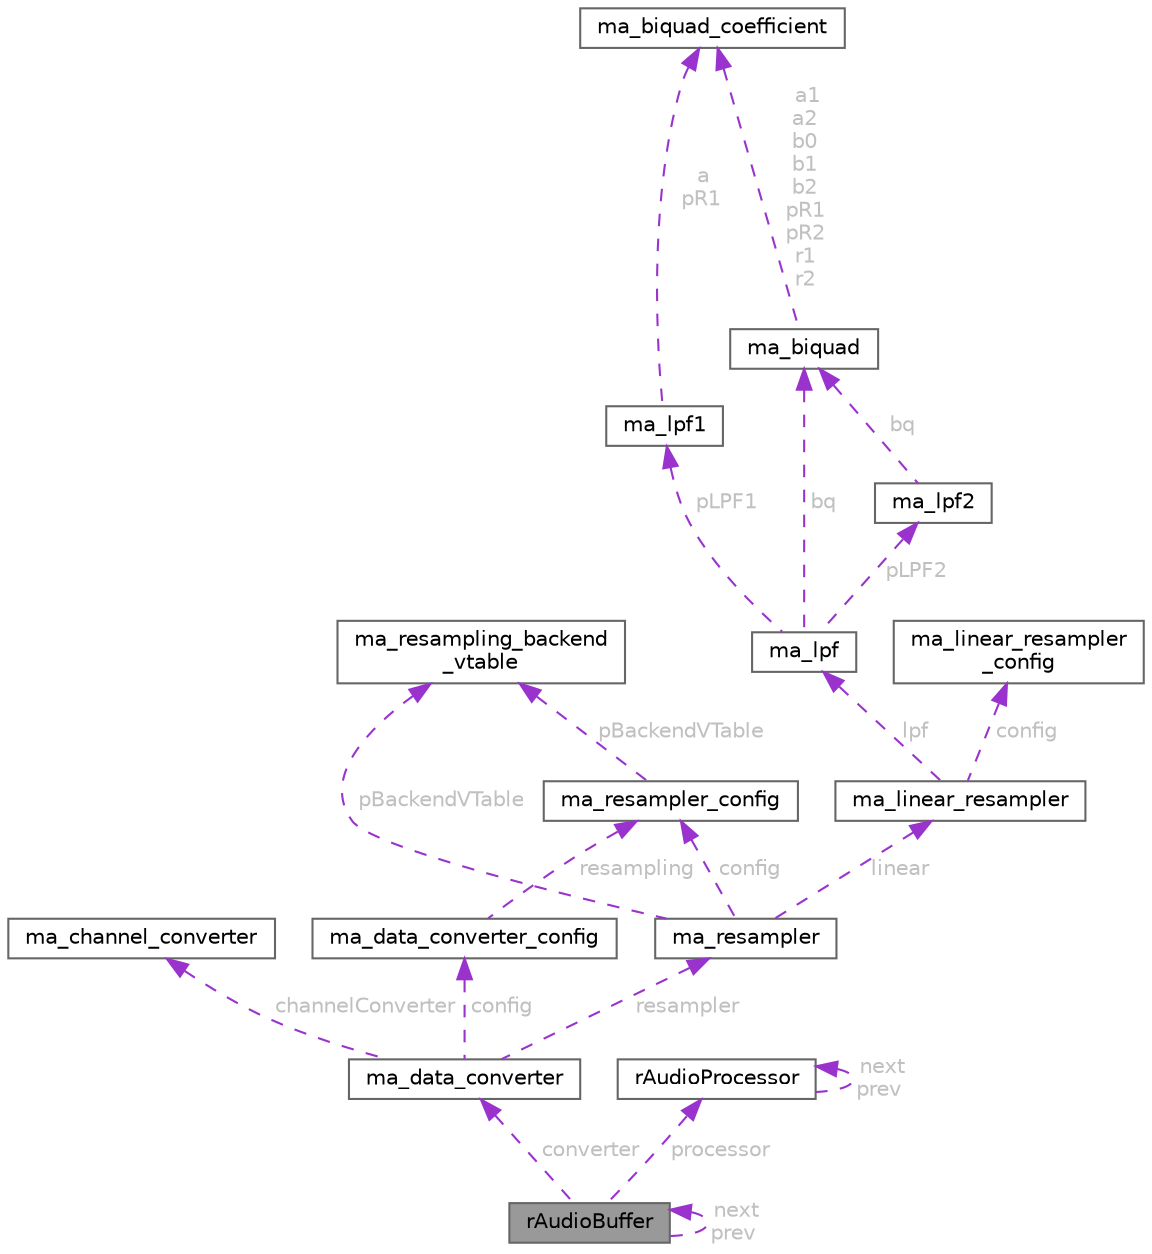 digraph "rAudioBuffer"
{
 // LATEX_PDF_SIZE
  bgcolor="transparent";
  edge [fontname=Helvetica,fontsize=10,labelfontname=Helvetica,labelfontsize=10];
  node [fontname=Helvetica,fontsize=10,shape=box,height=0.2,width=0.4];
  Node1 [id="Node000001",label="rAudioBuffer",height=0.2,width=0.4,color="gray40", fillcolor="grey60", style="filled", fontcolor="black",tooltip=" "];
  Node2 -> Node1 [id="edge41_Node000001_Node000002",dir="back",color="darkorchid3",style="dashed",tooltip=" ",label=" converter",fontcolor="grey" ];
  Node2 [id="Node000002",label="ma_data_converter",height=0.2,width=0.4,color="gray40", fillcolor="white", style="filled",URL="$structma__data__converter.html",tooltip=" "];
  Node3 -> Node2 [id="edge42_Node000002_Node000003",dir="back",color="darkorchid3",style="dashed",tooltip=" ",label=" channelConverter",fontcolor="grey" ];
  Node3 [id="Node000003",label="ma_channel_converter",height=0.2,width=0.4,color="gray40", fillcolor="white", style="filled",URL="$structma__channel__converter.html",tooltip=" "];
  Node4 -> Node2 [id="edge43_Node000002_Node000004",dir="back",color="darkorchid3",style="dashed",tooltip=" ",label=" resampler",fontcolor="grey" ];
  Node4 [id="Node000004",label="ma_resampler",height=0.2,width=0.4,color="gray40", fillcolor="white", style="filled",URL="$structma__resampler.html",tooltip=" "];
  Node5 -> Node4 [id="edge44_Node000004_Node000005",dir="back",color="darkorchid3",style="dashed",tooltip=" ",label=" pBackendVTable",fontcolor="grey" ];
  Node5 [id="Node000005",label="ma_resampling_backend\l_vtable",height=0.2,width=0.4,color="gray40", fillcolor="white", style="filled",URL="$structma__resampling__backend__vtable.html",tooltip=" "];
  Node6 -> Node4 [id="edge45_Node000004_Node000006",dir="back",color="darkorchid3",style="dashed",tooltip=" ",label=" linear",fontcolor="grey" ];
  Node6 [id="Node000006",label="ma_linear_resampler",height=0.2,width=0.4,color="gray40", fillcolor="white", style="filled",URL="$structma__linear__resampler.html",tooltip=" "];
  Node7 -> Node6 [id="edge46_Node000006_Node000007",dir="back",color="darkorchid3",style="dashed",tooltip=" ",label=" config",fontcolor="grey" ];
  Node7 [id="Node000007",label="ma_linear_resampler\l_config",height=0.2,width=0.4,color="gray40", fillcolor="white", style="filled",URL="$structma__linear__resampler__config.html",tooltip=" "];
  Node8 -> Node6 [id="edge47_Node000006_Node000008",dir="back",color="darkorchid3",style="dashed",tooltip=" ",label=" lpf",fontcolor="grey" ];
  Node8 [id="Node000008",label="ma_lpf",height=0.2,width=0.4,color="gray40", fillcolor="white", style="filled",URL="$structma__lpf.html",tooltip=" "];
  Node9 -> Node8 [id="edge48_Node000008_Node000009",dir="back",color="darkorchid3",style="dashed",tooltip=" ",label=" pLPF1",fontcolor="grey" ];
  Node9 [id="Node000009",label="ma_lpf1",height=0.2,width=0.4,color="gray40", fillcolor="white", style="filled",URL="$structma__lpf1.html",tooltip=" "];
  Node10 -> Node9 [id="edge49_Node000009_Node000010",dir="back",color="darkorchid3",style="dashed",tooltip=" ",label=" a\npR1",fontcolor="grey" ];
  Node10 [id="Node000010",label="ma_biquad_coefficient",height=0.2,width=0.4,color="gray40", fillcolor="white", style="filled",URL="$unionma__biquad__coefficient.html",tooltip=" "];
  Node11 -> Node8 [id="edge50_Node000008_Node000011",dir="back",color="darkorchid3",style="dashed",tooltip=" ",label=" pLPF2",fontcolor="grey" ];
  Node11 [id="Node000011",label="ma_lpf2",height=0.2,width=0.4,color="gray40", fillcolor="white", style="filled",URL="$structma__lpf2.html",tooltip=" "];
  Node12 -> Node11 [id="edge51_Node000011_Node000012",dir="back",color="darkorchid3",style="dashed",tooltip=" ",label=" bq",fontcolor="grey" ];
  Node12 [id="Node000012",label="ma_biquad",height=0.2,width=0.4,color="gray40", fillcolor="white", style="filled",URL="$structma__biquad.html",tooltip=" "];
  Node10 -> Node12 [id="edge52_Node000012_Node000010",dir="back",color="darkorchid3",style="dashed",tooltip=" ",label=" a1\na2\nb0\nb1\nb2\npR1\npR2\nr1\nr2",fontcolor="grey" ];
  Node12 -> Node8 [id="edge53_Node000008_Node000012",dir="back",color="darkorchid3",style="dashed",tooltip=" ",label=" bq",fontcolor="grey" ];
  Node13 -> Node4 [id="edge54_Node000004_Node000013",dir="back",color="darkorchid3",style="dashed",tooltip=" ",label=" config",fontcolor="grey" ];
  Node13 [id="Node000013",label="ma_resampler_config",height=0.2,width=0.4,color="gray40", fillcolor="white", style="filled",URL="$structma__resampler__config.html",tooltip=" "];
  Node5 -> Node13 [id="edge55_Node000013_Node000005",dir="back",color="darkorchid3",style="dashed",tooltip=" ",label=" pBackendVTable",fontcolor="grey" ];
  Node14 -> Node2 [id="edge56_Node000002_Node000014",dir="back",color="darkorchid3",style="dashed",tooltip=" ",label=" config",fontcolor="grey" ];
  Node14 [id="Node000014",label="ma_data_converter_config",height=0.2,width=0.4,color="gray40", fillcolor="white", style="filled",URL="$structma__data__converter__config.html",tooltip=" "];
  Node13 -> Node14 [id="edge57_Node000014_Node000013",dir="back",color="darkorchid3",style="dashed",tooltip=" ",label=" resampling",fontcolor="grey" ];
  Node15 -> Node1 [id="edge58_Node000001_Node000015",dir="back",color="darkorchid3",style="dashed",tooltip=" ",label=" processor",fontcolor="grey" ];
  Node15 [id="Node000015",label="rAudioProcessor",height=0.2,width=0.4,color="gray40", fillcolor="white", style="filled",URL="$structr_audio_processor.html",tooltip=" "];
  Node15 -> Node15 [id="edge59_Node000015_Node000015",dir="back",color="darkorchid3",style="dashed",tooltip=" ",label=" next\nprev",fontcolor="grey" ];
  Node1 -> Node1 [id="edge60_Node000001_Node000001",dir="back",color="darkorchid3",style="dashed",tooltip=" ",label=" next\nprev",fontcolor="grey" ];
}
